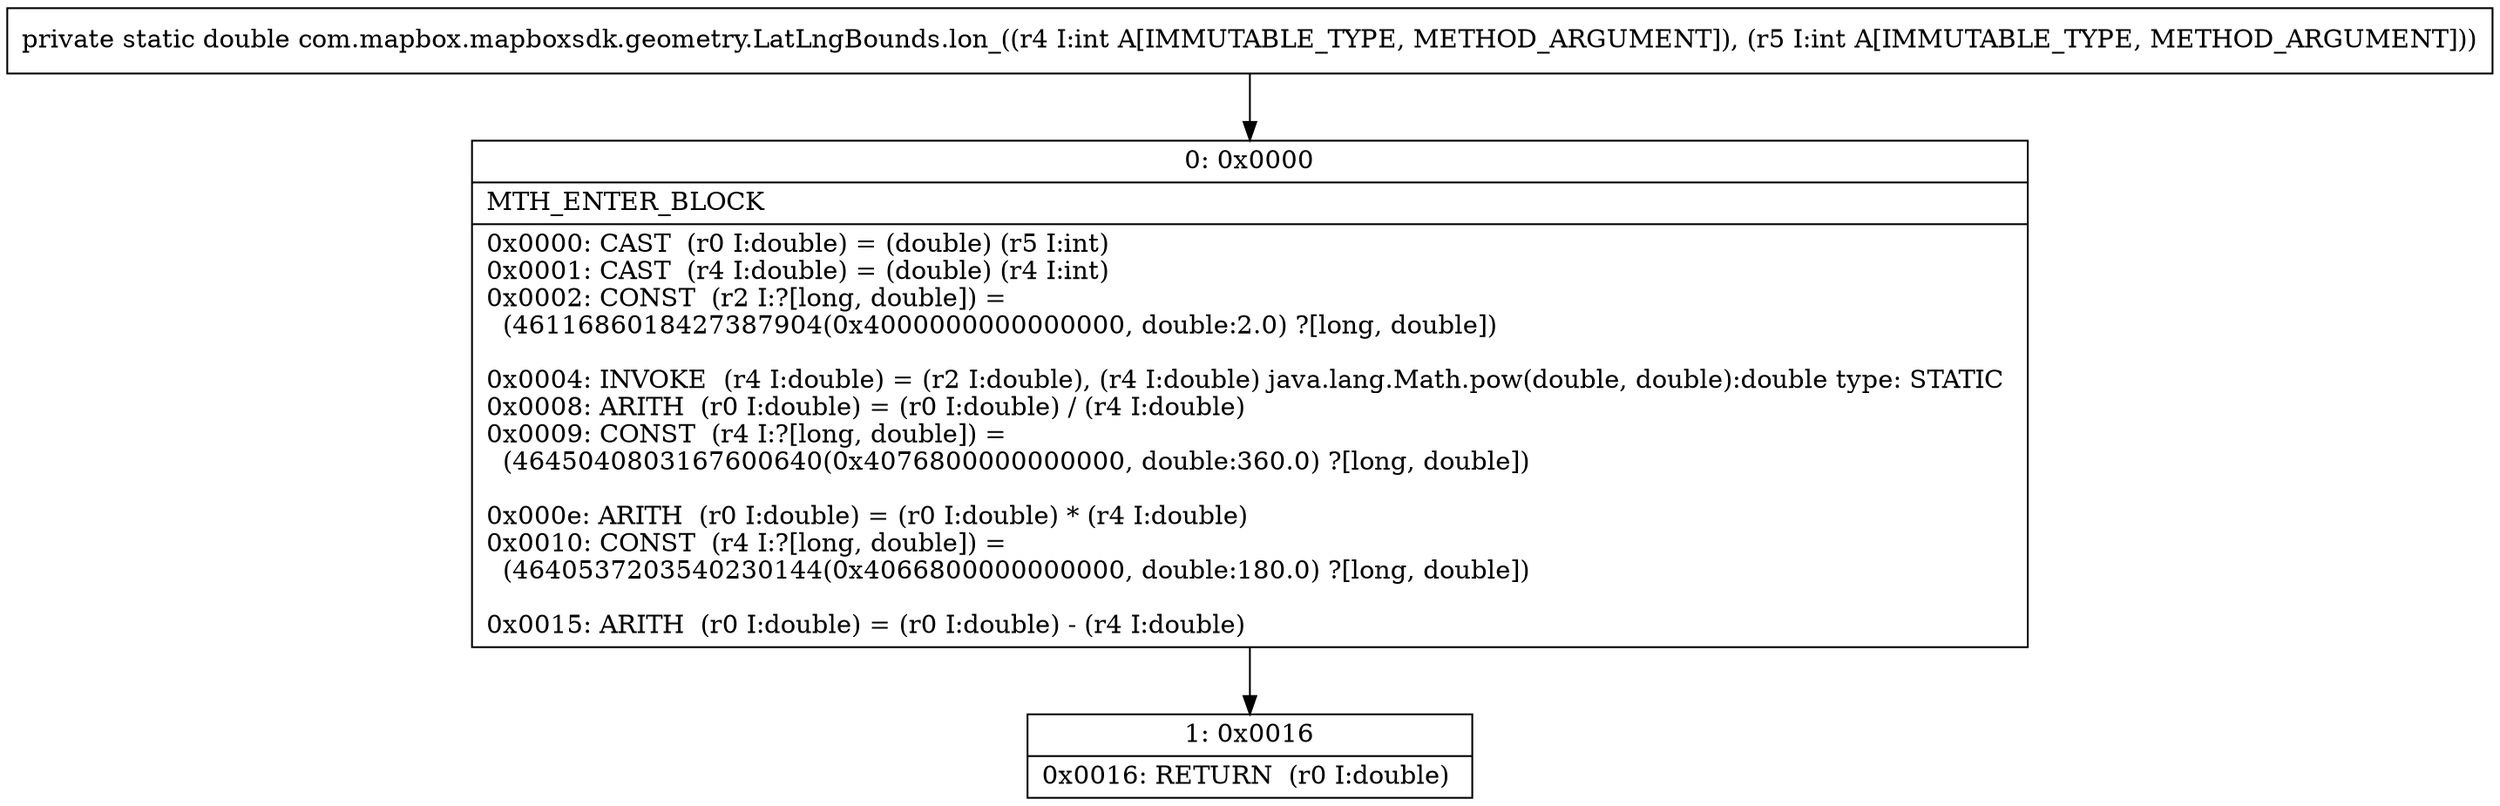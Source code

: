 digraph "CFG forcom.mapbox.mapboxsdk.geometry.LatLngBounds.lon_(II)D" {
Node_0 [shape=record,label="{0\:\ 0x0000|MTH_ENTER_BLOCK\l|0x0000: CAST  (r0 I:double) = (double) (r5 I:int) \l0x0001: CAST  (r4 I:double) = (double) (r4 I:int) \l0x0002: CONST  (r2 I:?[long, double]) = \l  (4611686018427387904(0x4000000000000000, double:2.0) ?[long, double])\l \l0x0004: INVOKE  (r4 I:double) = (r2 I:double), (r4 I:double) java.lang.Math.pow(double, double):double type: STATIC \l0x0008: ARITH  (r0 I:double) = (r0 I:double) \/ (r4 I:double) \l0x0009: CONST  (r4 I:?[long, double]) = \l  (4645040803167600640(0x4076800000000000, double:360.0) ?[long, double])\l \l0x000e: ARITH  (r0 I:double) = (r0 I:double) * (r4 I:double) \l0x0010: CONST  (r4 I:?[long, double]) = \l  (4640537203540230144(0x4066800000000000, double:180.0) ?[long, double])\l \l0x0015: ARITH  (r0 I:double) = (r0 I:double) \- (r4 I:double) \l}"];
Node_1 [shape=record,label="{1\:\ 0x0016|0x0016: RETURN  (r0 I:double) \l}"];
MethodNode[shape=record,label="{private static double com.mapbox.mapboxsdk.geometry.LatLngBounds.lon_((r4 I:int A[IMMUTABLE_TYPE, METHOD_ARGUMENT]), (r5 I:int A[IMMUTABLE_TYPE, METHOD_ARGUMENT])) }"];
MethodNode -> Node_0;
Node_0 -> Node_1;
}


